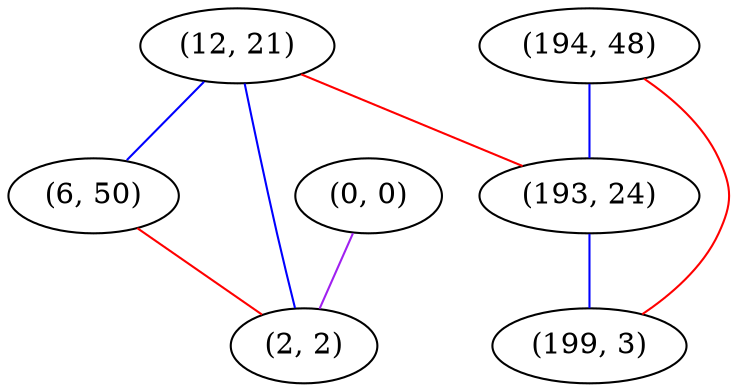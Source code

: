 graph "" {
"(12, 21)";
"(194, 48)";
"(193, 24)";
"(6, 50)";
"(199, 3)";
"(0, 0)";
"(2, 2)";
"(12, 21)" -- "(193, 24)"  [color=red, key=0, weight=1];
"(12, 21)" -- "(6, 50)"  [color=blue, key=0, weight=3];
"(12, 21)" -- "(2, 2)"  [color=blue, key=0, weight=3];
"(194, 48)" -- "(199, 3)"  [color=red, key=0, weight=1];
"(194, 48)" -- "(193, 24)"  [color=blue, key=0, weight=3];
"(193, 24)" -- "(199, 3)"  [color=blue, key=0, weight=3];
"(6, 50)" -- "(2, 2)"  [color=red, key=0, weight=1];
"(0, 0)" -- "(2, 2)"  [color=purple, key=0, weight=4];
}
